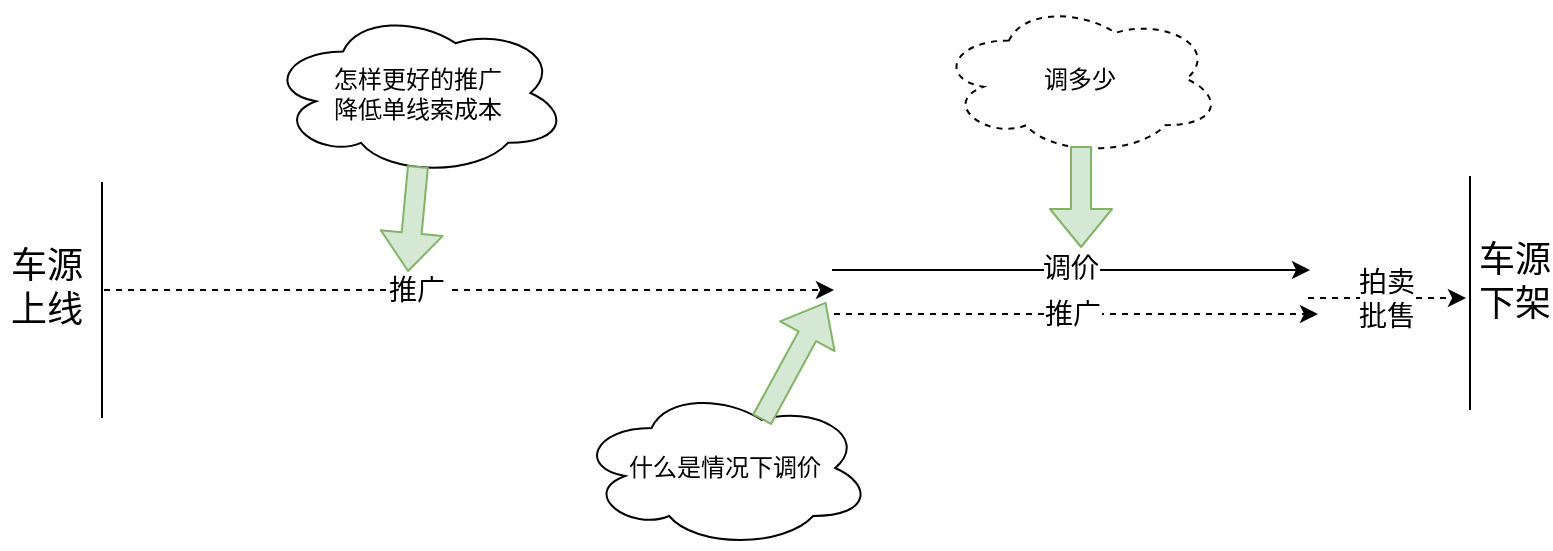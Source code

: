 <mxfile version="24.0.7" type="github" pages="2">
  <diagram id="RfeyqDkDFPOXAXIqaQ34" name="智能营销">
    <mxGraphModel dx="1158" dy="581" grid="0" gridSize="10" guides="1" tooltips="1" connect="1" arrows="1" fold="1" page="1" pageScale="1" pageWidth="827" pageHeight="1169" math="0" shadow="0">
      <root>
        <mxCell id="0" />
        <mxCell id="1" parent="0" />
        <mxCell id="CsLzLoQE3M4I7zfPINpn-1" value="&lt;font style=&quot;font-size: 14px&quot;&gt;推广&lt;/font&gt;" style="endArrow=classic;html=1;dashed=1;" edge="1" parent="1">
          <mxGeometry x="-0.145" relative="1" as="geometry">
            <mxPoint x="125" y="301" as="sourcePoint" />
            <mxPoint x="490" y="301" as="targetPoint" />
            <Array as="points">
              <mxPoint x="333" y="301" />
            </Array>
            <mxPoint as="offset" />
          </mxGeometry>
        </mxCell>
        <mxCell id="CsLzLoQE3M4I7zfPINpn-2" value="" style="endArrow=none;html=1;" edge="1" parent="1">
          <mxGeometry width="50" height="50" relative="1" as="geometry">
            <mxPoint x="124" y="365" as="sourcePoint" />
            <mxPoint x="124" y="247" as="targetPoint" />
          </mxGeometry>
        </mxCell>
        <mxCell id="CsLzLoQE3M4I7zfPINpn-3" value="" style="endArrow=classic;html=1;" edge="1" parent="1">
          <mxGeometry relative="1" as="geometry">
            <mxPoint x="489" y="291" as="sourcePoint" />
            <mxPoint x="728" y="291" as="targetPoint" />
          </mxGeometry>
        </mxCell>
        <mxCell id="CsLzLoQE3M4I7zfPINpn-4" value="&lt;font style=&quot;font-size: 14px&quot;&gt;调价&lt;/font&gt;" style="edgeLabel;resizable=0;html=1;align=center;verticalAlign=middle;" connectable="0" vertex="1" parent="CsLzLoQE3M4I7zfPINpn-3">
          <mxGeometry relative="1" as="geometry">
            <mxPoint x="-1" y="-1" as="offset" />
          </mxGeometry>
        </mxCell>
        <mxCell id="CsLzLoQE3M4I7zfPINpn-5" value="&lt;font style=&quot;font-size: 18px&quot;&gt;车源&lt;br&gt;上线&lt;/font&gt;" style="text;html=1;align=center;verticalAlign=middle;resizable=0;points=[];autosize=1;strokeColor=none;" vertex="1" parent="1">
          <mxGeometry x="73" y="282" width="46" height="36" as="geometry" />
        </mxCell>
        <mxCell id="CsLzLoQE3M4I7zfPINpn-6" value="&lt;font style=&quot;font-size: 14px&quot;&gt;推广&lt;/font&gt;" style="endArrow=classic;html=1;dashed=1;" edge="1" parent="1">
          <mxGeometry x="-0.017" relative="1" as="geometry">
            <mxPoint x="490" y="313" as="sourcePoint" />
            <mxPoint x="732" y="313" as="targetPoint" />
            <mxPoint as="offset" />
          </mxGeometry>
        </mxCell>
        <mxCell id="CsLzLoQE3M4I7zfPINpn-7" value="&lt;font style=&quot;font-size: 14px&quot;&gt;拍卖&lt;br&gt;批售&lt;br&gt;&lt;/font&gt;" style="endArrow=classic;html=1;dashed=1;" edge="1" parent="1">
          <mxGeometry x="-0.013" width="50" height="50" relative="1" as="geometry">
            <mxPoint x="727" y="305" as="sourcePoint" />
            <mxPoint x="806" y="305" as="targetPoint" />
            <mxPoint as="offset" />
          </mxGeometry>
        </mxCell>
        <mxCell id="CsLzLoQE3M4I7zfPINpn-8" value="" style="endArrow=none;html=1;" edge="1" parent="1">
          <mxGeometry width="50" height="50" relative="1" as="geometry">
            <mxPoint x="808" y="361" as="sourcePoint" />
            <mxPoint x="808" y="244" as="targetPoint" />
          </mxGeometry>
        </mxCell>
        <mxCell id="CsLzLoQE3M4I7zfPINpn-9" value="&lt;font style=&quot;font-size: 18px&quot;&gt;车源&lt;br&gt;下架&lt;/font&gt;" style="edgeLabel;html=1;align=center;verticalAlign=middle;resizable=0;points=[];" vertex="1" connectable="0" parent="CsLzLoQE3M4I7zfPINpn-8">
          <mxGeometry x="0.609" y="-3" relative="1" as="geometry">
            <mxPoint x="19" y="30" as="offset" />
          </mxGeometry>
        </mxCell>
        <mxCell id="CsLzLoQE3M4I7zfPINpn-10" value="怎样更好的推广&lt;br&gt;降低单线索成本" style="ellipse;shape=cloud;whiteSpace=wrap;html=1;" vertex="1" parent="1">
          <mxGeometry x="207" y="161" width="150" height="83" as="geometry" />
        </mxCell>
        <mxCell id="CsLzLoQE3M4I7zfPINpn-11" value="什么是情况下调价" style="ellipse;shape=cloud;whiteSpace=wrap;html=1;" vertex="1" parent="1">
          <mxGeometry x="362" y="350" width="147" height="80" as="geometry" />
        </mxCell>
        <mxCell id="CsLzLoQE3M4I7zfPINpn-12" value="调多少" style="ellipse;shape=cloud;whiteSpace=wrap;html=1;dashed=1;" vertex="1" parent="1">
          <mxGeometry x="542" y="157" width="142" height="77" as="geometry" />
        </mxCell>
        <mxCell id="CsLzLoQE3M4I7zfPINpn-13" value="" style="shape=flexArrow;endArrow=classic;html=1;fillColor=#d5e8d4;strokeColor=#82b366;" edge="1" parent="1">
          <mxGeometry width="50" height="50" relative="1" as="geometry">
            <mxPoint x="282" y="239" as="sourcePoint" />
            <mxPoint x="277" y="292" as="targetPoint" />
          </mxGeometry>
        </mxCell>
        <mxCell id="CsLzLoQE3M4I7zfPINpn-14" value="" style="shape=flexArrow;endArrow=classic;html=1;fillColor=#d5e8d4;strokeColor=#82b366;width=10;endSize=6;" edge="1" parent="1">
          <mxGeometry width="50" height="50" relative="1" as="geometry">
            <mxPoint x="613.5" y="229" as="sourcePoint" />
            <mxPoint x="613.5" y="280" as="targetPoint" />
          </mxGeometry>
        </mxCell>
        <mxCell id="CsLzLoQE3M4I7zfPINpn-15" value="" style="shape=flexArrow;endArrow=classic;html=1;fillColor=#d5e8d4;strokeColor=#82b366;exitX=0.625;exitY=0.2;exitDx=0;exitDy=0;exitPerimeter=0;" edge="1" parent="1" source="CsLzLoQE3M4I7zfPINpn-11">
          <mxGeometry width="50" height="50" relative="1" as="geometry">
            <mxPoint x="436" y="357" as="sourcePoint" />
            <mxPoint x="486" y="307" as="targetPoint" />
          </mxGeometry>
        </mxCell>
      </root>
    </mxGraphModel>
  </diagram>
  <diagram name="调价助手" id="2c4490ee-f0b8-94ab-5012-d5dc3445f7a3">
    <mxGraphModel dx="1158" dy="615" grid="0" gridSize="10" guides="1" tooltips="1" connect="0" arrows="1" fold="1" page="1" pageScale="1.5" pageWidth="1200" pageHeight="1920" background="none" math="0" shadow="0">
      <root>
        <mxCell id="0" style=";html=1;" />
        <mxCell id="1" style=";html=1;" parent="0" />
        <mxCell id="6T8eXfCHcwoCU39sICfd-73" value="" style="rounded=1;whiteSpace=wrap;html=1;" vertex="1" parent="1">
          <mxGeometry x="539" y="685" width="127" height="30" as="geometry" />
        </mxCell>
        <mxCell id="6T8eXfCHcwoCU39sICfd-3" value="" style="rounded=0;whiteSpace=wrap;html=1;" vertex="1" parent="1">
          <mxGeometry x="116" y="246" width="310" height="900" as="geometry" />
        </mxCell>
        <mxCell id="qAXziv6Ay-DuXSqECI9m-1" value="" style="rounded=0;whiteSpace=wrap;html=1;" parent="1" vertex="1">
          <mxGeometry x="512" y="246" width="316" height="1220" as="geometry" />
        </mxCell>
        <mxCell id="qAXziv6Ay-DuXSqECI9m-5" value="" style="rounded=1;whiteSpace=wrap;html=1;" parent="1" vertex="1">
          <mxGeometry x="526.5" y="298" width="282" height="121" as="geometry" />
        </mxCell>
        <mxCell id="qAXziv6Ay-DuXSqECI9m-3" value="" style="endArrow=none;html=1;rounded=0;" parent="1" edge="1">
          <mxGeometry width="50" height="50" relative="1" as="geometry">
            <mxPoint x="581.5" y="376" as="sourcePoint" />
            <mxPoint x="769.5" y="376" as="targetPoint" />
          </mxGeometry>
        </mxCell>
        <mxCell id="qAXziv6Ay-DuXSqECI9m-4" value="当前行情" style="text;html=1;align=center;verticalAlign=middle;whiteSpace=wrap;rounded=0;" parent="1" vertex="1">
          <mxGeometry x="533.5" y="303" width="60" height="30" as="geometry" />
        </mxCell>
        <mxCell id="qAXziv6Ay-DuXSqECI9m-6" value="8.3万" style="text;html=1;align=center;verticalAlign=middle;whiteSpace=wrap;rounded=0;" parent="1" vertex="1">
          <mxGeometry x="567.5" y="378" width="60" height="30" as="geometry" />
        </mxCell>
        <mxCell id="qAXziv6Ay-DuXSqECI9m-7" value="9.6万" style="text;html=1;align=center;verticalAlign=middle;whiteSpace=wrap;rounded=0;" parent="1" vertex="1">
          <mxGeometry x="718.5" y="378" width="60" height="30" as="geometry" />
        </mxCell>
        <mxCell id="qAXziv6Ay-DuXSqECI9m-8" value="" style="endArrow=none;html=1;rounded=0;" parent="1" edge="1">
          <mxGeometry width="50" height="50" relative="1" as="geometry">
            <mxPoint x="748" y="388" as="sourcePoint" />
            <mxPoint x="748" y="350" as="targetPoint" />
          </mxGeometry>
        </mxCell>
        <mxCell id="qAXziv6Ay-DuXSqECI9m-11" value="" style="endArrow=none;html=1;rounded=0;" parent="1" edge="1">
          <mxGeometry width="50" height="50" relative="1" as="geometry">
            <mxPoint x="597" y="392" as="sourcePoint" />
            <mxPoint x="597" y="354" as="targetPoint" />
          </mxGeometry>
        </mxCell>
        <mxCell id="qAXziv6Ay-DuXSqECI9m-12" value="" style="endArrow=classic;html=1;rounded=0;" parent="1" edge="1">
          <mxGeometry width="50" height="50" relative="1" as="geometry">
            <mxPoint x="695.5" y="374" as="sourcePoint" />
            <mxPoint x="695.5" y="403" as="targetPoint" />
          </mxGeometry>
        </mxCell>
        <mxCell id="qAXziv6Ay-DuXSqECI9m-13" value="市场价 9.1万" style="text;html=1;align=center;verticalAlign=middle;whiteSpace=wrap;rounded=0;" parent="1" vertex="1">
          <mxGeometry x="658.5" y="392" width="74" height="30" as="geometry" />
        </mxCell>
        <mxCell id="qAXziv6Ay-DuXSqECI9m-14" value="本车 8.9万" style="text;html=1;align=center;verticalAlign=middle;whiteSpace=wrap;rounded=0;" parent="1" vertex="1">
          <mxGeometry x="609.5" y="326" width="60" height="30" as="geometry" />
        </mxCell>
        <mxCell id="qAXziv6Ay-DuXSqECI9m-15" value="" style="endArrow=classic;html=1;rounded=0;" parent="1" edge="1">
          <mxGeometry width="50" height="50" relative="1" as="geometry">
            <mxPoint x="639.5" y="374" as="sourcePoint" />
            <mxPoint x="639" y="353" as="targetPoint" />
          </mxGeometry>
        </mxCell>
        <mxCell id="qAXziv6Ay-DuXSqECI9m-17" value="&lt;span style=&quot;font-size: 14px; text-align: left;&quot;&gt;智能调价助手&lt;/span&gt;" style="swimlane;fontStyle=0;childLayout=stackLayout;horizontal=1;startSize=30;horizontalStack=0;resizeParent=1;resizeParentMax=0;resizeLast=0;collapsible=1;marginBottom=0;whiteSpace=wrap;html=1;" parent="1" vertex="1">
          <mxGeometry x="113" y="81" width="518" height="90" as="geometry">
            <mxRectangle x="49" y="37" width="91" height="30" as="alternateBounds" />
          </mxGeometry>
        </mxCell>
        <mxCell id="qAXziv6Ay-DuXSqECI9m-18" value="&lt;span style=&quot;font-size: 14px;&quot;&gt;用户： 店长&lt;/span&gt;" style="text;strokeColor=none;fillColor=none;align=left;verticalAlign=middle;spacingLeft=4;spacingRight=4;overflow=hidden;points=[[0,0.5],[1,0.5]];portConstraint=eastwest;rotatable=0;whiteSpace=wrap;html=1;" parent="qAXziv6Ay-DuXSqECI9m-17" vertex="1">
          <mxGeometry y="30" width="518" height="30" as="geometry" />
        </mxCell>
        <mxCell id="qAXziv6Ay-DuXSqECI9m-19" value="&lt;span style=&quot;font-size: 14px;&quot;&gt;作用：辅助（半自动）店长对库存车进行调价&lt;/span&gt;" style="text;strokeColor=none;fillColor=none;align=left;verticalAlign=middle;spacingLeft=4;spacingRight=4;overflow=hidden;points=[[0,0.5],[1,0.5]];portConstraint=eastwest;rotatable=0;whiteSpace=wrap;html=1;" parent="qAXziv6Ay-DuXSqECI9m-17" vertex="1">
          <mxGeometry y="60" width="518" height="30" as="geometry" />
        </mxCell>
        <mxCell id="Qeto3f8UE0yr6JLSrd9V-3" value="" style="group" vertex="1" connectable="0" parent="1">
          <mxGeometry x="542" y="253" width="126" height="28" as="geometry" />
        </mxCell>
        <mxCell id="Qeto3f8UE0yr6JLSrd9V-1" value="" style="endArrow=none;html=1;rounded=0;" edge="1" parent="Qeto3f8UE0yr6JLSrd9V-3">
          <mxGeometry width="50" height="50" relative="1" as="geometry">
            <mxPoint y="21" as="sourcePoint" />
            <mxPoint x="80" y="21" as="targetPoint" />
          </mxGeometry>
        </mxCell>
        <mxCell id="Qeto3f8UE0yr6JLSrd9V-2" value="&lt;font style=&quot;font-size: 14px;&quot;&gt;&lt;b&gt;智能调价助手-单车详情页&lt;/b&gt;&lt;/font&gt;" style="text;html=1;align=center;verticalAlign=middle;resizable=0;points=[];autosize=1;strokeColor=none;fillColor=none;" vertex="1" parent="Qeto3f8UE0yr6JLSrd9V-3">
          <mxGeometry x="-39" y="-5" width="177" height="29" as="geometry" />
        </mxCell>
        <mxCell id="6T8eXfCHcwoCU39sICfd-1" value="" style="rounded=1;whiteSpace=wrap;html=1;" vertex="1" parent="1">
          <mxGeometry x="526.5" y="449" width="282.5" height="104" as="geometry" />
        </mxCell>
        <mxCell id="6T8eXfCHcwoCU39sICfd-2" value="车系性价比分布&amp;nbsp; 同省 \ 全国" style="text;html=1;align=center;verticalAlign=middle;whiteSpace=wrap;rounded=0;" vertex="1" parent="1">
          <mxGeometry x="529" y="448" width="164.5" height="30" as="geometry" />
        </mxCell>
        <mxCell id="6T8eXfCHcwoCU39sICfd-15" value="" style="group" vertex="1" connectable="0" parent="1">
          <mxGeometry x="139" y="254" width="128.5" height="28" as="geometry" />
        </mxCell>
        <mxCell id="6T8eXfCHcwoCU39sICfd-16" value="" style="endArrow=none;html=1;rounded=0;" edge="1" parent="6T8eXfCHcwoCU39sICfd-15">
          <mxGeometry width="50" height="50" relative="1" as="geometry">
            <mxPoint y="21" as="sourcePoint" />
            <mxPoint x="80" y="21" as="targetPoint" />
          </mxGeometry>
        </mxCell>
        <mxCell id="6T8eXfCHcwoCU39sICfd-17" value="&lt;font style=&quot;font-size: 14px;&quot;&gt;&lt;b&gt;智能调价助手 - 列表页&lt;/b&gt;&lt;/font&gt;" style="text;html=1;align=center;verticalAlign=middle;resizable=0;points=[];autosize=1;strokeColor=none;fillColor=none;" vertex="1" parent="6T8eXfCHcwoCU39sICfd-15">
          <mxGeometry x="-27.5" y="-4" width="156" height="29" as="geometry" />
        </mxCell>
        <mxCell id="6T8eXfCHcwoCU39sICfd-30" value="" style="group" vertex="1" connectable="0" parent="1">
          <mxGeometry x="118" y="337" width="314.5" height="299" as="geometry" />
        </mxCell>
        <mxCell id="6T8eXfCHcwoCU39sICfd-21" value="" style="ellipse;whiteSpace=wrap;html=1;aspect=fixed;" vertex="1" parent="6T8eXfCHcwoCU39sICfd-30">
          <mxGeometry width="299" height="299" as="geometry" />
        </mxCell>
        <mxCell id="6T8eXfCHcwoCU39sICfd-23" value="" style="endArrow=none;html=1;rounded=0;" edge="1" parent="6T8eXfCHcwoCU39sICfd-30">
          <mxGeometry width="50" height="50" relative="1" as="geometry">
            <mxPoint x="154.5" y="130" as="sourcePoint" />
            <mxPoint x="289.5" y="94" as="targetPoint" />
          </mxGeometry>
        </mxCell>
        <mxCell id="6T8eXfCHcwoCU39sICfd-24" value="" style="endArrow=none;html=1;rounded=0;entryX=0.816;entryY=0.885;entryDx=0;entryDy=0;entryPerimeter=0;" edge="1" parent="6T8eXfCHcwoCU39sICfd-30" target="6T8eXfCHcwoCU39sICfd-21">
          <mxGeometry width="50" height="50" relative="1" as="geometry">
            <mxPoint x="155.5" y="129" as="sourcePoint" />
            <mxPoint x="207.5" y="221" as="targetPoint" />
          </mxGeometry>
        </mxCell>
        <mxCell id="6T8eXfCHcwoCU39sICfd-25" value="" style="endArrow=none;html=1;rounded=0;exitX=0.065;exitY=0.763;exitDx=0;exitDy=0;exitPerimeter=0;" edge="1" parent="6T8eXfCHcwoCU39sICfd-30" source="6T8eXfCHcwoCU39sICfd-21">
          <mxGeometry width="50" height="50" relative="1" as="geometry">
            <mxPoint x="104.5" y="180" as="sourcePoint" />
            <mxPoint x="154.5" y="130" as="targetPoint" />
          </mxGeometry>
        </mxCell>
        <mxCell id="6T8eXfCHcwoCU39sICfd-26" value="【性价比-优秀（0-30分）】&lt;div&gt;&lt;br&gt;&lt;/div&gt;&lt;div&gt;60%&lt;/div&gt;" style="text;html=1;align=center;verticalAlign=middle;whiteSpace=wrap;rounded=0;" vertex="1" parent="6T8eXfCHcwoCU39sICfd-30">
          <mxGeometry x="26.5" y="60" width="154" height="53" as="geometry" />
        </mxCell>
        <mxCell id="6T8eXfCHcwoCU39sICfd-27" value="【性价比-一般(30-60分)】&lt;div&gt;&lt;br&gt;&lt;/div&gt;&lt;div&gt;13%&lt;/div&gt;" style="text;html=1;align=center;verticalAlign=middle;whiteSpace=wrap;rounded=0;" vertex="1" parent="6T8eXfCHcwoCU39sICfd-30">
          <mxGeometry x="148.5" y="133" width="166" height="35" as="geometry" />
        </mxCell>
        <mxCell id="6T8eXfCHcwoCU39sICfd-28" value="【性价比-一般（大于60分）】&lt;div&gt;&lt;br&gt;&lt;/div&gt;&lt;div&gt;27%&lt;/div&gt;" style="text;html=1;align=center;verticalAlign=middle;whiteSpace=wrap;rounded=0;" vertex="1" parent="6T8eXfCHcwoCU39sICfd-30">
          <mxGeometry x="51.5" y="228" width="166" height="36" as="geometry" />
        </mxCell>
        <mxCell id="6T8eXfCHcwoCU39sICfd-31" value="xxxx店-库存性价比分布" style="text;html=1;align=center;verticalAlign=middle;whiteSpace=wrap;rounded=0;" vertex="1" parent="1">
          <mxGeometry x="118" y="298" width="145" height="30" as="geometry" />
        </mxCell>
        <mxCell id="6T8eXfCHcwoCU39sICfd-32" value="" style="shape=table;startSize=0;container=1;collapsible=0;childLayout=tableLayout;fontSize=16;" vertex="1" parent="1">
          <mxGeometry x="129" y="659" width="275" height="476" as="geometry" />
        </mxCell>
        <mxCell id="6T8eXfCHcwoCU39sICfd-33" value="" style="shape=tableRow;horizontal=0;startSize=0;swimlaneHead=0;swimlaneBody=0;strokeColor=inherit;top=0;left=0;bottom=0;right=0;collapsible=0;dropTarget=0;fillColor=none;points=[[0,0.5],[1,0.5]];portConstraint=eastwest;fontSize=16;" vertex="1" parent="6T8eXfCHcwoCU39sICfd-32">
          <mxGeometry width="275" height="119" as="geometry" />
        </mxCell>
        <mxCell id="6T8eXfCHcwoCU39sICfd-34" value="车源id" style="shape=partialRectangle;html=1;whiteSpace=wrap;connectable=0;strokeColor=inherit;overflow=hidden;fillColor=none;top=0;left=0;bottom=0;right=0;pointerEvents=1;fontSize=16;" vertex="1" parent="6T8eXfCHcwoCU39sICfd-33">
          <mxGeometry width="93" height="119" as="geometry">
            <mxRectangle width="93" height="119" as="alternateBounds" />
          </mxGeometry>
        </mxCell>
        <mxCell id="6T8eXfCHcwoCU39sICfd-35" value="车源名" style="shape=partialRectangle;html=1;whiteSpace=wrap;connectable=0;strokeColor=inherit;overflow=hidden;fillColor=none;top=0;left=0;bottom=0;right=0;pointerEvents=1;fontSize=16;" vertex="1" parent="6T8eXfCHcwoCU39sICfd-33">
          <mxGeometry x="93" width="89" height="119" as="geometry">
            <mxRectangle width="89" height="119" as="alternateBounds" />
          </mxGeometry>
        </mxCell>
        <mxCell id="6T8eXfCHcwoCU39sICfd-36" value="性价比分数" style="shape=partialRectangle;html=1;whiteSpace=wrap;connectable=0;strokeColor=inherit;overflow=hidden;fillColor=none;top=0;left=0;bottom=0;right=0;pointerEvents=1;fontSize=16;" vertex="1" parent="6T8eXfCHcwoCU39sICfd-33">
          <mxGeometry x="182" width="93" height="119" as="geometry">
            <mxRectangle width="93" height="119" as="alternateBounds" />
          </mxGeometry>
        </mxCell>
        <mxCell id="6T8eXfCHcwoCU39sICfd-45" value="" style="shape=tableRow;horizontal=0;startSize=0;swimlaneHead=0;swimlaneBody=0;strokeColor=inherit;top=0;left=0;bottom=0;right=0;collapsible=0;dropTarget=0;fillColor=none;points=[[0,0.5],[1,0.5]];portConstraint=eastwest;fontSize=16;" vertex="1" parent="6T8eXfCHcwoCU39sICfd-32">
          <mxGeometry y="119" width="275" height="119" as="geometry" />
        </mxCell>
        <mxCell id="6T8eXfCHcwoCU39sICfd-46" value="car1" style="shape=partialRectangle;html=1;whiteSpace=wrap;connectable=0;strokeColor=inherit;overflow=hidden;fillColor=none;top=0;left=0;bottom=0;right=0;pointerEvents=1;fontSize=16;" vertex="1" parent="6T8eXfCHcwoCU39sICfd-45">
          <mxGeometry width="93" height="119" as="geometry">
            <mxRectangle width="93" height="119" as="alternateBounds" />
          </mxGeometry>
        </mxCell>
        <mxCell id="6T8eXfCHcwoCU39sICfd-47" value="&lt;h2 style=&quot;box-sizing: border-box; -webkit-tap-highlight-color: rgba(0, 0, 0, 0); color: rgba(0, 0, 0, 0.85); font-weight: 500; margin: 0px; padding: 0px 0px 0.133rem; border-bottom: 0px; width: 969.984px; font-family: -apple-system, &amp;quot;system-ui&amp;quot;, &amp;quot;Segoe UI&amp;quot;, Roboto, &amp;quot;Helvetica Neue&amp;quot;, Arial, &amp;quot;Noto Sans&amp;quot;, sans-serif, &amp;quot;Apple Color Emoji&amp;quot;, &amp;quot;Segoe UI Emoji&amp;quot;, &amp;quot;Segoe UI Symbol&amp;quot;, &amp;quot;Noto Color Emoji&amp;quot;; text-align: start; background-color: rgb(255, 255, 255);&quot; class=&quot;_4oa6TrUfCM1no7fqKGriZA==&quot;&gt;&lt;font style=&quot;font-size: 10px;&quot;&gt;大众 大众高尔夫·&lt;/font&gt;&lt;/h2&gt;&lt;h2 style=&quot;box-sizing: border-box; -webkit-tap-highlight-color: rgba(0, 0, 0, 0); color: rgba(0, 0, 0, 0.85); font-weight: 500; margin: 0px; padding: 0px 0px 0.133rem; border-bottom: 0px; width: 969.984px; font-family: -apple-system, &amp;quot;system-ui&amp;quot;, &amp;quot;Segoe UI&amp;quot;, Roboto, &amp;quot;Helvetica Neue&amp;quot;, Arial, &amp;quot;Noto Sans&amp;quot;, sans-serif, &amp;quot;Apple Color Emoji&amp;quot;, &amp;quot;Segoe UI Emoji&amp;quot;, &amp;quot;Segoe UI Symbol&amp;quot;, &amp;quot;Noto Color Emoji&amp;quot;; text-align: start; background-color: rgb(255, 255, 255);&quot; class=&quot;_4oa6TrUfCM1no7fqKGriZA==&quot;&gt;&lt;font style=&quot;font-size: 10px;&quot;&gt;嘉旅&amp;nbsp;&lt;/font&gt;&lt;font style=&quot;font-size: 10px;&quot;&gt;2020款&amp;nbsp;&lt;/font&gt;&lt;/h2&gt;&lt;h2 style=&quot;box-sizing: border-box; -webkit-tap-highlight-color: rgba(0, 0, 0, 0); color: rgba(0, 0, 0, 0.85); font-weight: 500; margin: 0px; padding: 0px 0px 0.133rem; border-bottom: 0px; width: 969.984px; font-family: -apple-system, &amp;quot;system-ui&amp;quot;, &amp;quot;Segoe UI&amp;quot;, Roboto, &amp;quot;Helvetica Neue&amp;quot;, Arial, &amp;quot;Noto Sans&amp;quot;, sans-serif, &amp;quot;Apple Color Emoji&amp;quot;, &amp;quot;Segoe UI Emoji&amp;quot;, &amp;quot;Segoe UI Symbol&amp;quot;, &amp;quot;Noto Color Emoji&amp;quot;; text-align: start; background-color: rgb(255, 255, 255);&quot; class=&quot;_4oa6TrUfCM1no7fqKGriZA==&quot;&gt;&lt;font style=&quot;font-size: 10px;&quot;&gt;280TSI 双离合&amp;nbsp;&lt;/font&gt;&lt;/h2&gt;&lt;h2 style=&quot;box-sizing: border-box; -webkit-tap-highlight-color: rgba(0, 0, 0, 0); color: rgba(0, 0, 0, 0.85); font-weight: 500; margin: 0px; padding: 0px 0px 0.133rem; border-bottom: 0px; width: 969.984px; font-family: -apple-system, &amp;quot;system-ui&amp;quot;, &amp;quot;Segoe UI&amp;quot;, Roboto, &amp;quot;Helvetica Neue&amp;quot;, Arial, &amp;quot;Noto Sans&amp;quot;, sans-serif, &amp;quot;Apple Color Emoji&amp;quot;, &amp;quot;Segoe UI Emoji&amp;quot;, &amp;quot;Segoe UI Symbol&amp;quot;, &amp;quot;Noto Color Emoji&amp;quot;; text-align: start; background-color: rgb(255, 255, 255);&quot; class=&quot;_4oa6TrUfCM1no7fqKGriZA==&quot;&gt;&lt;font style=&quot;font-size: 10px;&quot;&gt;好奇型&lt;/font&gt;&lt;/h2&gt;" style="shape=partialRectangle;html=1;whiteSpace=wrap;connectable=0;strokeColor=inherit;overflow=hidden;fillColor=none;top=0;left=0;bottom=0;right=0;pointerEvents=1;fontSize=16;" vertex="1" parent="6T8eXfCHcwoCU39sICfd-45">
          <mxGeometry x="93" width="89" height="119" as="geometry">
            <mxRectangle width="89" height="119" as="alternateBounds" />
          </mxGeometry>
        </mxCell>
        <mxCell id="6T8eXfCHcwoCU39sICfd-48" value="35" style="shape=partialRectangle;html=1;whiteSpace=wrap;connectable=0;strokeColor=inherit;overflow=hidden;fillColor=none;top=0;left=0;bottom=0;right=0;pointerEvents=1;fontSize=16;" vertex="1" parent="6T8eXfCHcwoCU39sICfd-45">
          <mxGeometry x="182" width="93" height="119" as="geometry">
            <mxRectangle width="93" height="119" as="alternateBounds" />
          </mxGeometry>
        </mxCell>
        <mxCell id="6T8eXfCHcwoCU39sICfd-37" value="" style="shape=tableRow;horizontal=0;startSize=0;swimlaneHead=0;swimlaneBody=0;strokeColor=inherit;top=0;left=0;bottom=0;right=0;collapsible=0;dropTarget=0;fillColor=none;points=[[0,0.5],[1,0.5]];portConstraint=eastwest;fontSize=16;" vertex="1" parent="6T8eXfCHcwoCU39sICfd-32">
          <mxGeometry y="238" width="275" height="119" as="geometry" />
        </mxCell>
        <mxCell id="6T8eXfCHcwoCU39sICfd-38" value="car 2" style="shape=partialRectangle;html=1;whiteSpace=wrap;connectable=0;strokeColor=inherit;overflow=hidden;fillColor=none;top=0;left=0;bottom=0;right=0;pointerEvents=1;fontSize=16;" vertex="1" parent="6T8eXfCHcwoCU39sICfd-37">
          <mxGeometry width="93" height="119" as="geometry">
            <mxRectangle width="93" height="119" as="alternateBounds" />
          </mxGeometry>
        </mxCell>
        <mxCell id="6T8eXfCHcwoCU39sICfd-39" value="&lt;h2 style=&quot;box-sizing: border-box; -webkit-tap-highlight-color: rgba(0, 0, 0, 0); color: rgba(0, 0, 0, 0.85); font-weight: 500; margin: 0px; padding: 0px 0px 0.133rem; border-bottom: 0px; width: 969.984px; font-family: -apple-system, &amp;quot;system-ui&amp;quot;, &amp;quot;Segoe UI&amp;quot;, Roboto, &amp;quot;Helvetica Neue&amp;quot;, Arial, &amp;quot;Noto Sans&amp;quot;, sans-serif, &amp;quot;Apple Color Emoji&amp;quot;, &amp;quot;Segoe UI Emoji&amp;quot;, &amp;quot;Segoe UI Symbol&amp;quot;, &amp;quot;Noto Color Emoji&amp;quot;; text-align: start; background-color: rgb(255, 255, 255);&quot; class=&quot;_4oa6TrUfCM1no7fqKGriZA==&quot;&gt;&lt;font style=&quot;font-size: 10px;&quot;&gt;大众 大众高尔夫·&lt;/font&gt;&lt;/h2&gt;&lt;h2 style=&quot;box-sizing: border-box; -webkit-tap-highlight-color: rgba(0, 0, 0, 0); color: rgba(0, 0, 0, 0.85); font-weight: 500; margin: 0px; padding: 0px 0px 0.133rem; border-bottom: 0px; width: 969.984px; font-family: -apple-system, &amp;quot;system-ui&amp;quot;, &amp;quot;Segoe UI&amp;quot;, Roboto, &amp;quot;Helvetica Neue&amp;quot;, Arial, &amp;quot;Noto Sans&amp;quot;, sans-serif, &amp;quot;Apple Color Emoji&amp;quot;, &amp;quot;Segoe UI Emoji&amp;quot;, &amp;quot;Segoe UI Symbol&amp;quot;, &amp;quot;Noto Color Emoji&amp;quot;; text-align: start; background-color: rgb(255, 255, 255);&quot; class=&quot;_4oa6TrUfCM1no7fqKGriZA==&quot;&gt;&lt;font style=&quot;font-size: 10px;&quot;&gt;嘉旅&amp;nbsp;&lt;/font&gt;&lt;font style=&quot;font-size: 10px;&quot;&gt;2020款&amp;nbsp;&lt;/font&gt;&lt;/h2&gt;&lt;h2 style=&quot;box-sizing: border-box; -webkit-tap-highlight-color: rgba(0, 0, 0, 0); color: rgba(0, 0, 0, 0.85); font-weight: 500; margin: 0px; padding: 0px 0px 0.133rem; border-bottom: 0px; width: 969.984px; font-family: -apple-system, &amp;quot;system-ui&amp;quot;, &amp;quot;Segoe UI&amp;quot;, Roboto, &amp;quot;Helvetica Neue&amp;quot;, Arial, &amp;quot;Noto Sans&amp;quot;, sans-serif, &amp;quot;Apple Color Emoji&amp;quot;, &amp;quot;Segoe UI Emoji&amp;quot;, &amp;quot;Segoe UI Symbol&amp;quot;, &amp;quot;Noto Color Emoji&amp;quot;; text-align: start; background-color: rgb(255, 255, 255);&quot; class=&quot;_4oa6TrUfCM1no7fqKGriZA==&quot;&gt;&lt;font style=&quot;font-size: 10px;&quot;&gt;280TSI 双离合&amp;nbsp;&lt;/font&gt;&lt;/h2&gt;&lt;h2 style=&quot;box-sizing: border-box; -webkit-tap-highlight-color: rgba(0, 0, 0, 0); color: rgba(0, 0, 0, 0.85); font-weight: 500; margin: 0px; padding: 0px 0px 0.133rem; border-bottom: 0px; width: 969.984px; font-family: -apple-system, &amp;quot;system-ui&amp;quot;, &amp;quot;Segoe UI&amp;quot;, Roboto, &amp;quot;Helvetica Neue&amp;quot;, Arial, &amp;quot;Noto Sans&amp;quot;, sans-serif, &amp;quot;Apple Color Emoji&amp;quot;, &amp;quot;Segoe UI Emoji&amp;quot;, &amp;quot;Segoe UI Symbol&amp;quot;, &amp;quot;Noto Color Emoji&amp;quot;; text-align: start; background-color: rgb(255, 255, 255);&quot; class=&quot;_4oa6TrUfCM1no7fqKGriZA==&quot;&gt;&lt;font style=&quot;font-size: 10px;&quot;&gt;好奇型&lt;/font&gt;&lt;/h2&gt;" style="shape=partialRectangle;html=1;whiteSpace=wrap;connectable=0;strokeColor=inherit;overflow=hidden;fillColor=none;top=0;left=0;bottom=0;right=0;pointerEvents=1;fontSize=16;" vertex="1" parent="6T8eXfCHcwoCU39sICfd-37">
          <mxGeometry x="93" width="89" height="119" as="geometry">
            <mxRectangle width="89" height="119" as="alternateBounds" />
          </mxGeometry>
        </mxCell>
        <mxCell id="6T8eXfCHcwoCU39sICfd-40" value="20" style="shape=partialRectangle;html=1;whiteSpace=wrap;connectable=0;strokeColor=inherit;overflow=hidden;fillColor=none;top=0;left=0;bottom=0;right=0;pointerEvents=1;fontSize=16;" vertex="1" parent="6T8eXfCHcwoCU39sICfd-37">
          <mxGeometry x="182" width="93" height="119" as="geometry">
            <mxRectangle width="93" height="119" as="alternateBounds" />
          </mxGeometry>
        </mxCell>
        <mxCell id="6T8eXfCHcwoCU39sICfd-41" value="" style="shape=tableRow;horizontal=0;startSize=0;swimlaneHead=0;swimlaneBody=0;strokeColor=inherit;top=0;left=0;bottom=0;right=0;collapsible=0;dropTarget=0;fillColor=none;points=[[0,0.5],[1,0.5]];portConstraint=eastwest;fontSize=16;" vertex="1" parent="6T8eXfCHcwoCU39sICfd-32">
          <mxGeometry y="357" width="275" height="119" as="geometry" />
        </mxCell>
        <mxCell id="6T8eXfCHcwoCU39sICfd-42" value="car3" style="shape=partialRectangle;html=1;whiteSpace=wrap;connectable=0;strokeColor=inherit;overflow=hidden;fillColor=none;top=0;left=0;bottom=0;right=0;pointerEvents=1;fontSize=16;" vertex="1" parent="6T8eXfCHcwoCU39sICfd-41">
          <mxGeometry width="93" height="119" as="geometry">
            <mxRectangle width="93" height="119" as="alternateBounds" />
          </mxGeometry>
        </mxCell>
        <mxCell id="6T8eXfCHcwoCU39sICfd-43" value="&lt;h2 style=&quot;box-sizing: border-box; -webkit-tap-highlight-color: rgba(0, 0, 0, 0); color: rgba(0, 0, 0, 0.85); font-weight: 500; margin: 0px; padding: 0px 0px 0.133rem; border-bottom: 0px; width: 969.984px; font-family: -apple-system, &amp;quot;system-ui&amp;quot;, &amp;quot;Segoe UI&amp;quot;, Roboto, &amp;quot;Helvetica Neue&amp;quot;, Arial, &amp;quot;Noto Sans&amp;quot;, sans-serif, &amp;quot;Apple Color Emoji&amp;quot;, &amp;quot;Segoe UI Emoji&amp;quot;, &amp;quot;Segoe UI Symbol&amp;quot;, &amp;quot;Noto Color Emoji&amp;quot;; text-align: start; background-color: rgb(255, 255, 255);&quot; class=&quot;_4oa6TrUfCM1no7fqKGriZA==&quot;&gt;&lt;font style=&quot;font-size: 10px;&quot;&gt;大众 大众高尔夫·&lt;/font&gt;&lt;/h2&gt;&lt;h2 style=&quot;box-sizing: border-box; -webkit-tap-highlight-color: rgba(0, 0, 0, 0); color: rgba(0, 0, 0, 0.85); font-weight: 500; margin: 0px; padding: 0px 0px 0.133rem; border-bottom: 0px; width: 969.984px; font-family: -apple-system, &amp;quot;system-ui&amp;quot;, &amp;quot;Segoe UI&amp;quot;, Roboto, &amp;quot;Helvetica Neue&amp;quot;, Arial, &amp;quot;Noto Sans&amp;quot;, sans-serif, &amp;quot;Apple Color Emoji&amp;quot;, &amp;quot;Segoe UI Emoji&amp;quot;, &amp;quot;Segoe UI Symbol&amp;quot;, &amp;quot;Noto Color Emoji&amp;quot;; text-align: start; background-color: rgb(255, 255, 255);&quot; class=&quot;_4oa6TrUfCM1no7fqKGriZA==&quot;&gt;&lt;font style=&quot;font-size: 10px;&quot;&gt;嘉旅&amp;nbsp;&lt;/font&gt;&lt;font style=&quot;font-size: 10px;&quot;&gt;2020款&amp;nbsp;&lt;/font&gt;&lt;/h2&gt;&lt;h2 style=&quot;box-sizing: border-box; -webkit-tap-highlight-color: rgba(0, 0, 0, 0); color: rgba(0, 0, 0, 0.85); font-weight: 500; margin: 0px; padding: 0px 0px 0.133rem; border-bottom: 0px; width: 969.984px; font-family: -apple-system, &amp;quot;system-ui&amp;quot;, &amp;quot;Segoe UI&amp;quot;, Roboto, &amp;quot;Helvetica Neue&amp;quot;, Arial, &amp;quot;Noto Sans&amp;quot;, sans-serif, &amp;quot;Apple Color Emoji&amp;quot;, &amp;quot;Segoe UI Emoji&amp;quot;, &amp;quot;Segoe UI Symbol&amp;quot;, &amp;quot;Noto Color Emoji&amp;quot;; text-align: start; background-color: rgb(255, 255, 255);&quot; class=&quot;_4oa6TrUfCM1no7fqKGriZA==&quot;&gt;&lt;font style=&quot;font-size: 10px;&quot;&gt;280TSI 双离合&amp;nbsp;&lt;/font&gt;&lt;/h2&gt;&lt;h2 style=&quot;box-sizing: border-box; -webkit-tap-highlight-color: rgba(0, 0, 0, 0); color: rgba(0, 0, 0, 0.85); font-weight: 500; margin: 0px; padding: 0px 0px 0.133rem; border-bottom: 0px; width: 969.984px; font-family: -apple-system, &amp;quot;system-ui&amp;quot;, &amp;quot;Segoe UI&amp;quot;, Roboto, &amp;quot;Helvetica Neue&amp;quot;, Arial, &amp;quot;Noto Sans&amp;quot;, sans-serif, &amp;quot;Apple Color Emoji&amp;quot;, &amp;quot;Segoe UI Emoji&amp;quot;, &amp;quot;Segoe UI Symbol&amp;quot;, &amp;quot;Noto Color Emoji&amp;quot;; text-align: start; background-color: rgb(255, 255, 255);&quot; class=&quot;_4oa6TrUfCM1no7fqKGriZA==&quot;&gt;&lt;font style=&quot;font-size: 10px;&quot;&gt;好奇型&lt;/font&gt;&lt;/h2&gt;" style="shape=partialRectangle;html=1;whiteSpace=wrap;connectable=0;strokeColor=inherit;overflow=hidden;fillColor=none;top=0;left=0;bottom=0;right=0;pointerEvents=1;fontSize=16;" vertex="1" parent="6T8eXfCHcwoCU39sICfd-41">
          <mxGeometry x="93" width="89" height="119" as="geometry">
            <mxRectangle width="89" height="119" as="alternateBounds" />
          </mxGeometry>
        </mxCell>
        <mxCell id="6T8eXfCHcwoCU39sICfd-44" value="70" style="shape=partialRectangle;html=1;whiteSpace=wrap;connectable=0;strokeColor=inherit;overflow=hidden;fillColor=none;top=0;left=0;bottom=0;right=0;pointerEvents=1;fontSize=16;" vertex="1" parent="6T8eXfCHcwoCU39sICfd-41">
          <mxGeometry x="182" width="93" height="119" as="geometry">
            <mxRectangle width="93" height="119" as="alternateBounds" />
          </mxGeometry>
        </mxCell>
        <mxCell id="6T8eXfCHcwoCU39sICfd-68" value="&lt;div&gt;问题：&lt;/div&gt;&lt;ul&gt;&lt;li&gt;门店在库车源口径要与业务统一&lt;/li&gt;&lt;/ul&gt;&lt;ul&gt;&lt;li&gt;车系性价比 or 车型性价比&lt;/li&gt;&lt;/ul&gt;&lt;ul&gt;&lt;li&gt;&amp;nbsp;同省 or 全国&lt;/li&gt;&lt;/ul&gt;" style="text;strokeColor=none;fillColor=none;html=1;whiteSpace=wrap;verticalAlign=middle;overflow=hidden;" vertex="1" parent="1">
          <mxGeometry x="900" y="268" width="247" height="169" as="geometry" />
        </mxCell>
        <mxCell id="6T8eXfCHcwoCU39sICfd-69" value="" style="rounded=1;whiteSpace=wrap;html=1;" vertex="1" parent="1">
          <mxGeometry x="515.5" y="679" width="308.5" height="218" as="geometry" />
        </mxCell>
        <mxCell id="6T8eXfCHcwoCU39sICfd-71" value="x平台车系 成交/ 在售&amp;nbsp; 价格趋势" style="text;html=1;align=center;verticalAlign=middle;whiteSpace=wrap;rounded=0;" vertex="1" parent="1">
          <mxGeometry x="531.5" y="687" width="182.5" height="19" as="geometry" />
        </mxCell>
        <mxCell id="6T8eXfCHcwoCU39sICfd-142" value="" style="group" vertex="1" connectable="0" parent="1">
          <mxGeometry x="490" y="708" width="338" height="208" as="geometry" />
        </mxCell>
        <mxCell id="6T8eXfCHcwoCU39sICfd-80" value="" style="group;movable=1;resizable=1;rotatable=1;deletable=1;editable=1;locked=0;connectable=1;" vertex="1" connectable="0" parent="6T8eXfCHcwoCU39sICfd-142">
          <mxGeometry x="62" y="56" width="24" height="68" as="geometry" />
        </mxCell>
        <mxCell id="6T8eXfCHcwoCU39sICfd-74" value="" style="rounded=0;whiteSpace=wrap;html=1;rotation=90;movable=1;resizable=1;rotatable=1;deletable=1;editable=1;locked=0;connectable=1;" vertex="1" parent="6T8eXfCHcwoCU39sICfd-80">
          <mxGeometry x="-11.226" y="28.413" width="46.452" height="19.155" as="geometry" />
        </mxCell>
        <mxCell id="6T8eXfCHcwoCU39sICfd-75" value="" style="endArrow=none;html=1;rounded=0;movable=1;resizable=1;rotatable=1;deletable=1;editable=1;locked=0;connectable=1;" edge="1" parent="6T8eXfCHcwoCU39sICfd-80">
          <mxGeometry width="50" height="50" relative="1" as="geometry">
            <mxPoint x="11.613" y="19.474" as="sourcePoint" />
            <mxPoint x="11.613" as="targetPoint" />
          </mxGeometry>
        </mxCell>
        <mxCell id="6T8eXfCHcwoCU39sICfd-76" value="" style="endArrow=none;html=1;rounded=0;movable=1;resizable=1;rotatable=1;deletable=1;editable=1;locked=0;connectable=1;" edge="1" parent="6T8eXfCHcwoCU39sICfd-80">
          <mxGeometry width="50" height="50" relative="1" as="geometry">
            <mxPoint as="sourcePoint" />
            <mxPoint x="24" as="targetPoint" />
          </mxGeometry>
        </mxCell>
        <mxCell id="6T8eXfCHcwoCU39sICfd-77" value="" style="endArrow=none;html=1;rounded=0;movable=1;resizable=1;rotatable=1;deletable=1;editable=1;locked=0;connectable=1;" edge="1" parent="6T8eXfCHcwoCU39sICfd-80">
          <mxGeometry width="50" height="50" relative="1" as="geometry">
            <mxPoint x="0.387" y="51.08" as="sourcePoint" />
            <mxPoint x="23.613" y="51.08" as="targetPoint" />
          </mxGeometry>
        </mxCell>
        <mxCell id="6T8eXfCHcwoCU39sICfd-78" value="" style="endArrow=none;html=1;rounded=0;movable=1;resizable=1;rotatable=1;deletable=1;editable=1;locked=0;connectable=1;" edge="1" parent="6T8eXfCHcwoCU39sICfd-80">
          <mxGeometry width="50" height="50" relative="1" as="geometry">
            <mxPoint y="68" as="sourcePoint" />
            <mxPoint x="24" y="68" as="targetPoint" />
          </mxGeometry>
        </mxCell>
        <mxCell id="6T8eXfCHcwoCU39sICfd-79" value="" style="endArrow=none;html=1;rounded=0;movable=1;resizable=1;rotatable=1;deletable=1;editable=1;locked=0;connectable=1;" edge="1" parent="6T8eXfCHcwoCU39sICfd-80">
          <mxGeometry width="50" height="50" relative="1" as="geometry">
            <mxPoint x="11.806" y="67.681" as="sourcePoint" />
            <mxPoint x="12" y="57.146" as="targetPoint" />
          </mxGeometry>
        </mxCell>
        <mxCell id="6T8eXfCHcwoCU39sICfd-82" value="" style="endArrow=classic;html=1;rounded=0;movable=1;resizable=1;rotatable=1;deletable=1;editable=1;locked=0;connectable=1;" edge="1" parent="6T8eXfCHcwoCU39sICfd-142">
          <mxGeometry width="50" height="50" relative="1" as="geometry">
            <mxPoint x="51" y="176" as="sourcePoint" />
            <mxPoint x="51" y="4" as="targetPoint" />
          </mxGeometry>
        </mxCell>
        <mxCell id="6T8eXfCHcwoCU39sICfd-83" value="" style="endArrow=classic;html=1;rounded=0;movable=1;resizable=1;rotatable=1;deletable=1;editable=1;locked=0;connectable=1;entryX=0.35;entryY=-0.033;entryDx=0;entryDy=0;entryPerimeter=0;" edge="1" parent="6T8eXfCHcwoCU39sICfd-142" target="6T8eXfCHcwoCU39sICfd-141">
          <mxGeometry width="50" height="50" relative="1" as="geometry">
            <mxPoint x="52" y="177" as="sourcePoint" />
            <mxPoint x="317" y="177" as="targetPoint" />
          </mxGeometry>
        </mxCell>
        <mxCell id="6T8eXfCHcwoCU39sICfd-84" value="" style="group;movable=1;resizable=1;rotatable=1;deletable=1;editable=1;locked=0;connectable=1;" vertex="1" connectable="0" parent="6T8eXfCHcwoCU39sICfd-142">
          <mxGeometry x="86" y="68" width="24" height="68" as="geometry" />
        </mxCell>
        <mxCell id="6T8eXfCHcwoCU39sICfd-85" value="" style="rounded=0;whiteSpace=wrap;html=1;rotation=90;movable=1;resizable=1;rotatable=1;deletable=1;editable=1;locked=0;connectable=1;" vertex="1" parent="6T8eXfCHcwoCU39sICfd-84">
          <mxGeometry x="-11.226" y="28.413" width="46.452" height="19.155" as="geometry" />
        </mxCell>
        <mxCell id="6T8eXfCHcwoCU39sICfd-86" value="" style="endArrow=none;html=1;rounded=0;movable=1;resizable=1;rotatable=1;deletable=1;editable=1;locked=0;connectable=1;" edge="1" parent="6T8eXfCHcwoCU39sICfd-84">
          <mxGeometry width="50" height="50" relative="1" as="geometry">
            <mxPoint x="11.613" y="19.474" as="sourcePoint" />
            <mxPoint x="11.613" as="targetPoint" />
          </mxGeometry>
        </mxCell>
        <mxCell id="6T8eXfCHcwoCU39sICfd-87" value="" style="endArrow=none;html=1;rounded=0;movable=1;resizable=1;rotatable=1;deletable=1;editable=1;locked=0;connectable=1;" edge="1" parent="6T8eXfCHcwoCU39sICfd-84">
          <mxGeometry width="50" height="50" relative="1" as="geometry">
            <mxPoint as="sourcePoint" />
            <mxPoint x="24" as="targetPoint" />
          </mxGeometry>
        </mxCell>
        <mxCell id="6T8eXfCHcwoCU39sICfd-88" value="" style="endArrow=none;html=1;rounded=0;movable=1;resizable=1;rotatable=1;deletable=1;editable=1;locked=0;connectable=1;" edge="1" parent="6T8eXfCHcwoCU39sICfd-84">
          <mxGeometry width="50" height="50" relative="1" as="geometry">
            <mxPoint x="0.387" y="51.08" as="sourcePoint" />
            <mxPoint x="23.613" y="51.08" as="targetPoint" />
          </mxGeometry>
        </mxCell>
        <mxCell id="6T8eXfCHcwoCU39sICfd-89" value="" style="endArrow=none;html=1;rounded=0;movable=1;resizable=1;rotatable=1;deletable=1;editable=1;locked=0;connectable=1;" edge="1" parent="6T8eXfCHcwoCU39sICfd-84">
          <mxGeometry width="50" height="50" relative="1" as="geometry">
            <mxPoint y="68" as="sourcePoint" />
            <mxPoint x="24" y="68" as="targetPoint" />
          </mxGeometry>
        </mxCell>
        <mxCell id="6T8eXfCHcwoCU39sICfd-90" value="" style="endArrow=none;html=1;rounded=0;movable=1;resizable=1;rotatable=1;deletable=1;editable=1;locked=0;connectable=1;" edge="1" parent="6T8eXfCHcwoCU39sICfd-84">
          <mxGeometry width="50" height="50" relative="1" as="geometry">
            <mxPoint x="11.806" y="67.681" as="sourcePoint" />
            <mxPoint x="12" y="57.146" as="targetPoint" />
          </mxGeometry>
        </mxCell>
        <mxCell id="6T8eXfCHcwoCU39sICfd-91" value="" style="group;movable=1;resizable=1;rotatable=1;deletable=1;editable=1;locked=0;connectable=1;" vertex="1" connectable="0" parent="6T8eXfCHcwoCU39sICfd-142">
          <mxGeometry x="112" y="79" width="24" height="68" as="geometry" />
        </mxCell>
        <mxCell id="6T8eXfCHcwoCU39sICfd-92" value="" style="rounded=0;whiteSpace=wrap;html=1;rotation=90;movable=1;resizable=1;rotatable=1;deletable=1;editable=1;locked=0;connectable=1;" vertex="1" parent="6T8eXfCHcwoCU39sICfd-91">
          <mxGeometry x="-11.226" y="28.413" width="46.452" height="19.155" as="geometry" />
        </mxCell>
        <mxCell id="6T8eXfCHcwoCU39sICfd-93" value="" style="endArrow=none;html=1;rounded=0;movable=1;resizable=1;rotatable=1;deletable=1;editable=1;locked=0;connectable=1;" edge="1" parent="6T8eXfCHcwoCU39sICfd-91">
          <mxGeometry width="50" height="50" relative="1" as="geometry">
            <mxPoint x="11.613" y="19.474" as="sourcePoint" />
            <mxPoint x="11.613" as="targetPoint" />
          </mxGeometry>
        </mxCell>
        <mxCell id="6T8eXfCHcwoCU39sICfd-94" value="" style="endArrow=none;html=1;rounded=0;movable=1;resizable=1;rotatable=1;deletable=1;editable=1;locked=0;connectable=1;" edge="1" parent="6T8eXfCHcwoCU39sICfd-91">
          <mxGeometry width="50" height="50" relative="1" as="geometry">
            <mxPoint as="sourcePoint" />
            <mxPoint x="24" as="targetPoint" />
          </mxGeometry>
        </mxCell>
        <mxCell id="6T8eXfCHcwoCU39sICfd-95" value="" style="endArrow=none;html=1;rounded=0;movable=1;resizable=1;rotatable=1;deletable=1;editable=1;locked=0;connectable=1;" edge="1" parent="6T8eXfCHcwoCU39sICfd-91">
          <mxGeometry width="50" height="50" relative="1" as="geometry">
            <mxPoint x="0.387" y="51.08" as="sourcePoint" />
            <mxPoint x="23.613" y="51.08" as="targetPoint" />
          </mxGeometry>
        </mxCell>
        <mxCell id="6T8eXfCHcwoCU39sICfd-96" value="" style="endArrow=none;html=1;rounded=0;movable=1;resizable=1;rotatable=1;deletable=1;editable=1;locked=0;connectable=1;" edge="1" parent="6T8eXfCHcwoCU39sICfd-91">
          <mxGeometry width="50" height="50" relative="1" as="geometry">
            <mxPoint y="68" as="sourcePoint" />
            <mxPoint x="24" y="68" as="targetPoint" />
          </mxGeometry>
        </mxCell>
        <mxCell id="6T8eXfCHcwoCU39sICfd-97" value="" style="endArrow=none;html=1;rounded=0;movable=1;resizable=1;rotatable=1;deletable=1;editable=1;locked=0;connectable=1;" edge="1" parent="6T8eXfCHcwoCU39sICfd-91">
          <mxGeometry width="50" height="50" relative="1" as="geometry">
            <mxPoint x="11.806" y="67.681" as="sourcePoint" />
            <mxPoint x="12" y="57.146" as="targetPoint" />
          </mxGeometry>
        </mxCell>
        <mxCell id="6T8eXfCHcwoCU39sICfd-98" value="" style="group;movable=1;resizable=1;rotatable=1;deletable=1;editable=1;locked=0;connectable=1;" vertex="1" connectable="0" parent="6T8eXfCHcwoCU39sICfd-142">
          <mxGeometry x="139" y="68" width="24" height="68" as="geometry" />
        </mxCell>
        <mxCell id="6T8eXfCHcwoCU39sICfd-99" value="" style="rounded=0;whiteSpace=wrap;html=1;rotation=90;movable=1;resizable=1;rotatable=1;deletable=1;editable=1;locked=0;connectable=1;" vertex="1" parent="6T8eXfCHcwoCU39sICfd-98">
          <mxGeometry x="-11.226" y="28.413" width="46.452" height="19.155" as="geometry" />
        </mxCell>
        <mxCell id="6T8eXfCHcwoCU39sICfd-100" value="" style="endArrow=none;html=1;rounded=0;movable=1;resizable=1;rotatable=1;deletable=1;editable=1;locked=0;connectable=1;" edge="1" parent="6T8eXfCHcwoCU39sICfd-98">
          <mxGeometry width="50" height="50" relative="1" as="geometry">
            <mxPoint x="11.613" y="19.474" as="sourcePoint" />
            <mxPoint x="11.613" as="targetPoint" />
          </mxGeometry>
        </mxCell>
        <mxCell id="6T8eXfCHcwoCU39sICfd-101" value="" style="endArrow=none;html=1;rounded=0;movable=1;resizable=1;rotatable=1;deletable=1;editable=1;locked=0;connectable=1;" edge="1" parent="6T8eXfCHcwoCU39sICfd-98">
          <mxGeometry width="50" height="50" relative="1" as="geometry">
            <mxPoint as="sourcePoint" />
            <mxPoint x="24" as="targetPoint" />
          </mxGeometry>
        </mxCell>
        <mxCell id="6T8eXfCHcwoCU39sICfd-102" value="" style="endArrow=none;html=1;rounded=0;movable=1;resizable=1;rotatable=1;deletable=1;editable=1;locked=0;connectable=1;" edge="1" parent="6T8eXfCHcwoCU39sICfd-98">
          <mxGeometry width="50" height="50" relative="1" as="geometry">
            <mxPoint x="0.387" y="51.08" as="sourcePoint" />
            <mxPoint x="23.613" y="51.08" as="targetPoint" />
          </mxGeometry>
        </mxCell>
        <mxCell id="6T8eXfCHcwoCU39sICfd-103" value="" style="endArrow=none;html=1;rounded=0;movable=1;resizable=1;rotatable=1;deletable=1;editable=1;locked=0;connectable=1;" edge="1" parent="6T8eXfCHcwoCU39sICfd-98">
          <mxGeometry width="50" height="50" relative="1" as="geometry">
            <mxPoint y="68" as="sourcePoint" />
            <mxPoint x="24" y="68" as="targetPoint" />
          </mxGeometry>
        </mxCell>
        <mxCell id="6T8eXfCHcwoCU39sICfd-104" value="" style="endArrow=none;html=1;rounded=0;movable=1;resizable=1;rotatable=1;deletable=1;editable=1;locked=0;connectable=1;" edge="1" parent="6T8eXfCHcwoCU39sICfd-98">
          <mxGeometry width="50" height="50" relative="1" as="geometry">
            <mxPoint x="11.806" y="67.681" as="sourcePoint" />
            <mxPoint x="12" y="57.146" as="targetPoint" />
          </mxGeometry>
        </mxCell>
        <mxCell id="6T8eXfCHcwoCU39sICfd-105" value="" style="group;movable=1;resizable=1;rotatable=1;deletable=1;editable=1;locked=0;connectable=1;" vertex="1" connectable="0" parent="6T8eXfCHcwoCU39sICfd-142">
          <mxGeometry x="165" y="53" width="24" height="68" as="geometry" />
        </mxCell>
        <mxCell id="6T8eXfCHcwoCU39sICfd-106" value="" style="rounded=0;whiteSpace=wrap;html=1;rotation=90;movable=1;resizable=1;rotatable=1;deletable=1;editable=1;locked=0;connectable=1;" vertex="1" parent="6T8eXfCHcwoCU39sICfd-105">
          <mxGeometry x="-11.226" y="28.413" width="46.452" height="19.155" as="geometry" />
        </mxCell>
        <mxCell id="6T8eXfCHcwoCU39sICfd-107" value="" style="endArrow=none;html=1;rounded=0;movable=1;resizable=1;rotatable=1;deletable=1;editable=1;locked=0;connectable=1;" edge="1" parent="6T8eXfCHcwoCU39sICfd-105">
          <mxGeometry width="50" height="50" relative="1" as="geometry">
            <mxPoint x="11.613" y="19.474" as="sourcePoint" />
            <mxPoint x="11.613" as="targetPoint" />
          </mxGeometry>
        </mxCell>
        <mxCell id="6T8eXfCHcwoCU39sICfd-108" value="" style="endArrow=none;html=1;rounded=0;movable=1;resizable=1;rotatable=1;deletable=1;editable=1;locked=0;connectable=1;" edge="1" parent="6T8eXfCHcwoCU39sICfd-105">
          <mxGeometry width="50" height="50" relative="1" as="geometry">
            <mxPoint as="sourcePoint" />
            <mxPoint x="24" as="targetPoint" />
          </mxGeometry>
        </mxCell>
        <mxCell id="6T8eXfCHcwoCU39sICfd-109" value="" style="endArrow=none;html=1;rounded=0;movable=1;resizable=1;rotatable=1;deletable=1;editable=1;locked=0;connectable=1;" edge="1" parent="6T8eXfCHcwoCU39sICfd-105">
          <mxGeometry width="50" height="50" relative="1" as="geometry">
            <mxPoint x="0.387" y="51.08" as="sourcePoint" />
            <mxPoint x="23.613" y="51.08" as="targetPoint" />
          </mxGeometry>
        </mxCell>
        <mxCell id="6T8eXfCHcwoCU39sICfd-110" value="" style="endArrow=none;html=1;rounded=0;movable=1;resizable=1;rotatable=1;deletable=1;editable=1;locked=0;connectable=1;" edge="1" parent="6T8eXfCHcwoCU39sICfd-105">
          <mxGeometry width="50" height="50" relative="1" as="geometry">
            <mxPoint y="68" as="sourcePoint" />
            <mxPoint x="24" y="68" as="targetPoint" />
          </mxGeometry>
        </mxCell>
        <mxCell id="6T8eXfCHcwoCU39sICfd-111" value="" style="endArrow=none;html=1;rounded=0;movable=1;resizable=1;rotatable=1;deletable=1;editable=1;locked=0;connectable=1;" edge="1" parent="6T8eXfCHcwoCU39sICfd-105">
          <mxGeometry width="50" height="50" relative="1" as="geometry">
            <mxPoint x="11.806" y="67.681" as="sourcePoint" />
            <mxPoint x="12" y="57.146" as="targetPoint" />
          </mxGeometry>
        </mxCell>
        <mxCell id="6T8eXfCHcwoCU39sICfd-112" value="" style="group;movable=1;resizable=1;rotatable=1;deletable=1;editable=1;locked=0;connectable=1;" vertex="1" connectable="0" parent="6T8eXfCHcwoCU39sICfd-142">
          <mxGeometry x="189" y="63" width="24" height="68" as="geometry" />
        </mxCell>
        <mxCell id="6T8eXfCHcwoCU39sICfd-113" value="" style="rounded=0;whiteSpace=wrap;html=1;rotation=90;movable=1;resizable=1;rotatable=1;deletable=1;editable=1;locked=0;connectable=1;" vertex="1" parent="6T8eXfCHcwoCU39sICfd-112">
          <mxGeometry x="-11.226" y="28.413" width="46.452" height="19.155" as="geometry" />
        </mxCell>
        <mxCell id="6T8eXfCHcwoCU39sICfd-114" value="" style="endArrow=none;html=1;rounded=0;movable=1;resizable=1;rotatable=1;deletable=1;editable=1;locked=0;connectable=1;" edge="1" parent="6T8eXfCHcwoCU39sICfd-112">
          <mxGeometry width="50" height="50" relative="1" as="geometry">
            <mxPoint x="11.613" y="19.474" as="sourcePoint" />
            <mxPoint x="11.613" as="targetPoint" />
          </mxGeometry>
        </mxCell>
        <mxCell id="6T8eXfCHcwoCU39sICfd-115" value="" style="endArrow=none;html=1;rounded=0;movable=1;resizable=1;rotatable=1;deletable=1;editable=1;locked=0;connectable=1;" edge="1" parent="6T8eXfCHcwoCU39sICfd-112">
          <mxGeometry width="50" height="50" relative="1" as="geometry">
            <mxPoint as="sourcePoint" />
            <mxPoint x="24" as="targetPoint" />
          </mxGeometry>
        </mxCell>
        <mxCell id="6T8eXfCHcwoCU39sICfd-116" value="" style="endArrow=none;html=1;rounded=0;movable=1;resizable=1;rotatable=1;deletable=1;editable=1;locked=0;connectable=1;" edge="1" parent="6T8eXfCHcwoCU39sICfd-112">
          <mxGeometry width="50" height="50" relative="1" as="geometry">
            <mxPoint x="0.387" y="51.08" as="sourcePoint" />
            <mxPoint x="23.613" y="51.08" as="targetPoint" />
          </mxGeometry>
        </mxCell>
        <mxCell id="6T8eXfCHcwoCU39sICfd-117" value="" style="endArrow=none;html=1;rounded=0;movable=1;resizable=1;rotatable=1;deletable=1;editable=1;locked=0;connectable=1;" edge="1" parent="6T8eXfCHcwoCU39sICfd-112">
          <mxGeometry width="50" height="50" relative="1" as="geometry">
            <mxPoint y="68" as="sourcePoint" />
            <mxPoint x="24" y="68" as="targetPoint" />
          </mxGeometry>
        </mxCell>
        <mxCell id="6T8eXfCHcwoCU39sICfd-118" value="" style="endArrow=none;html=1;rounded=0;movable=1;resizable=1;rotatable=1;deletable=1;editable=1;locked=0;connectable=1;" edge="1" parent="6T8eXfCHcwoCU39sICfd-112">
          <mxGeometry width="50" height="50" relative="1" as="geometry">
            <mxPoint x="11.806" y="67.681" as="sourcePoint" />
            <mxPoint x="12" y="57.146" as="targetPoint" />
          </mxGeometry>
        </mxCell>
        <mxCell id="6T8eXfCHcwoCU39sICfd-119" value="" style="group;movable=1;resizable=1;rotatable=1;deletable=1;editable=1;locked=0;connectable=1;" vertex="1" connectable="0" parent="6T8eXfCHcwoCU39sICfd-142">
          <mxGeometry x="215" y="77" width="24" height="68" as="geometry" />
        </mxCell>
        <mxCell id="6T8eXfCHcwoCU39sICfd-120" value="" style="rounded=0;whiteSpace=wrap;html=1;rotation=90;movable=1;resizable=1;rotatable=1;deletable=1;editable=1;locked=0;connectable=1;" vertex="1" parent="6T8eXfCHcwoCU39sICfd-119">
          <mxGeometry x="-11.226" y="28.413" width="46.452" height="19.155" as="geometry" />
        </mxCell>
        <mxCell id="6T8eXfCHcwoCU39sICfd-121" value="" style="endArrow=none;html=1;rounded=0;movable=1;resizable=1;rotatable=1;deletable=1;editable=1;locked=0;connectable=1;" edge="1" parent="6T8eXfCHcwoCU39sICfd-119">
          <mxGeometry width="50" height="50" relative="1" as="geometry">
            <mxPoint x="11.613" y="19.474" as="sourcePoint" />
            <mxPoint x="11.613" as="targetPoint" />
          </mxGeometry>
        </mxCell>
        <mxCell id="6T8eXfCHcwoCU39sICfd-122" value="" style="endArrow=none;html=1;rounded=0;movable=1;resizable=1;rotatable=1;deletable=1;editable=1;locked=0;connectable=1;" edge="1" parent="6T8eXfCHcwoCU39sICfd-119">
          <mxGeometry width="50" height="50" relative="1" as="geometry">
            <mxPoint as="sourcePoint" />
            <mxPoint x="24" as="targetPoint" />
          </mxGeometry>
        </mxCell>
        <mxCell id="6T8eXfCHcwoCU39sICfd-123" value="" style="endArrow=none;html=1;rounded=0;movable=1;resizable=1;rotatable=1;deletable=1;editable=1;locked=0;connectable=1;" edge="1" parent="6T8eXfCHcwoCU39sICfd-119">
          <mxGeometry width="50" height="50" relative="1" as="geometry">
            <mxPoint x="0.387" y="51.08" as="sourcePoint" />
            <mxPoint x="23.613" y="51.08" as="targetPoint" />
          </mxGeometry>
        </mxCell>
        <mxCell id="6T8eXfCHcwoCU39sICfd-124" value="" style="endArrow=none;html=1;rounded=0;movable=1;resizable=1;rotatable=1;deletable=1;editable=1;locked=0;connectable=1;" edge="1" parent="6T8eXfCHcwoCU39sICfd-119">
          <mxGeometry width="50" height="50" relative="1" as="geometry">
            <mxPoint y="68" as="sourcePoint" />
            <mxPoint x="24" y="68" as="targetPoint" />
          </mxGeometry>
        </mxCell>
        <mxCell id="6T8eXfCHcwoCU39sICfd-125" value="" style="endArrow=none;html=1;rounded=0;movable=1;resizable=1;rotatable=1;deletable=1;editable=1;locked=0;connectable=1;" edge="1" parent="6T8eXfCHcwoCU39sICfd-119">
          <mxGeometry width="50" height="50" relative="1" as="geometry">
            <mxPoint x="11.806" y="67.681" as="sourcePoint" />
            <mxPoint x="12" y="57.146" as="targetPoint" />
          </mxGeometry>
        </mxCell>
        <mxCell id="6T8eXfCHcwoCU39sICfd-126" value="" style="group;movable=1;resizable=1;rotatable=1;deletable=1;editable=1;locked=0;connectable=1;" vertex="1" connectable="0" parent="6T8eXfCHcwoCU39sICfd-142">
          <mxGeometry x="239" y="84" width="24" height="68" as="geometry" />
        </mxCell>
        <mxCell id="6T8eXfCHcwoCU39sICfd-127" value="" style="rounded=0;whiteSpace=wrap;html=1;rotation=90;movable=1;resizable=1;rotatable=1;deletable=1;editable=1;locked=0;connectable=1;" vertex="1" parent="6T8eXfCHcwoCU39sICfd-126">
          <mxGeometry x="-11.226" y="28.413" width="46.452" height="19.155" as="geometry" />
        </mxCell>
        <mxCell id="6T8eXfCHcwoCU39sICfd-128" value="" style="endArrow=none;html=1;rounded=0;movable=1;resizable=1;rotatable=1;deletable=1;editable=1;locked=0;connectable=1;" edge="1" parent="6T8eXfCHcwoCU39sICfd-126">
          <mxGeometry width="50" height="50" relative="1" as="geometry">
            <mxPoint x="11.613" y="19.474" as="sourcePoint" />
            <mxPoint x="11.613" as="targetPoint" />
          </mxGeometry>
        </mxCell>
        <mxCell id="6T8eXfCHcwoCU39sICfd-129" value="" style="endArrow=none;html=1;rounded=0;movable=1;resizable=1;rotatable=1;deletable=1;editable=1;locked=0;connectable=1;" edge="1" parent="6T8eXfCHcwoCU39sICfd-126">
          <mxGeometry width="50" height="50" relative="1" as="geometry">
            <mxPoint as="sourcePoint" />
            <mxPoint x="24" as="targetPoint" />
          </mxGeometry>
        </mxCell>
        <mxCell id="6T8eXfCHcwoCU39sICfd-130" value="" style="endArrow=none;html=1;rounded=0;movable=1;resizable=1;rotatable=1;deletable=1;editable=1;locked=0;connectable=1;" edge="1" parent="6T8eXfCHcwoCU39sICfd-126">
          <mxGeometry width="50" height="50" relative="1" as="geometry">
            <mxPoint x="0.387" y="51.08" as="sourcePoint" />
            <mxPoint x="23.613" y="51.08" as="targetPoint" />
          </mxGeometry>
        </mxCell>
        <mxCell id="6T8eXfCHcwoCU39sICfd-131" value="" style="endArrow=none;html=1;rounded=0;movable=1;resizable=1;rotatable=1;deletable=1;editable=1;locked=0;connectable=1;" edge="1" parent="6T8eXfCHcwoCU39sICfd-126">
          <mxGeometry width="50" height="50" relative="1" as="geometry">
            <mxPoint y="68" as="sourcePoint" />
            <mxPoint x="24" y="68" as="targetPoint" />
          </mxGeometry>
        </mxCell>
        <mxCell id="6T8eXfCHcwoCU39sICfd-132" value="" style="endArrow=none;html=1;rounded=0;movable=1;resizable=1;rotatable=1;deletable=1;editable=1;locked=0;connectable=1;" edge="1" parent="6T8eXfCHcwoCU39sICfd-126">
          <mxGeometry width="50" height="50" relative="1" as="geometry">
            <mxPoint x="11.806" y="67.681" as="sourcePoint" />
            <mxPoint x="12" y="57.146" as="targetPoint" />
          </mxGeometry>
        </mxCell>
        <mxCell id="6T8eXfCHcwoCU39sICfd-133" value="" style="group;movable=1;resizable=1;rotatable=1;deletable=1;editable=1;locked=0;connectable=1;" vertex="1" connectable="0" parent="6T8eXfCHcwoCU39sICfd-142">
          <mxGeometry x="263" y="99" width="24" height="68" as="geometry" />
        </mxCell>
        <mxCell id="6T8eXfCHcwoCU39sICfd-134" value="" style="rounded=0;whiteSpace=wrap;html=1;rotation=90;movable=1;resizable=1;rotatable=1;deletable=1;editable=1;locked=0;connectable=1;" vertex="1" parent="6T8eXfCHcwoCU39sICfd-133">
          <mxGeometry x="-11.226" y="28.413" width="46.452" height="19.155" as="geometry" />
        </mxCell>
        <mxCell id="6T8eXfCHcwoCU39sICfd-135" value="" style="endArrow=none;html=1;rounded=0;movable=1;resizable=1;rotatable=1;deletable=1;editable=1;locked=0;connectable=1;" edge="1" parent="6T8eXfCHcwoCU39sICfd-133">
          <mxGeometry width="50" height="50" relative="1" as="geometry">
            <mxPoint x="11.613" y="19.474" as="sourcePoint" />
            <mxPoint x="11.613" as="targetPoint" />
          </mxGeometry>
        </mxCell>
        <mxCell id="6T8eXfCHcwoCU39sICfd-136" value="" style="endArrow=none;html=1;rounded=0;movable=1;resizable=1;rotatable=1;deletable=1;editable=1;locked=0;connectable=1;" edge="1" parent="6T8eXfCHcwoCU39sICfd-133">
          <mxGeometry width="50" height="50" relative="1" as="geometry">
            <mxPoint as="sourcePoint" />
            <mxPoint x="24" as="targetPoint" />
          </mxGeometry>
        </mxCell>
        <mxCell id="6T8eXfCHcwoCU39sICfd-137" value="" style="endArrow=none;html=1;rounded=0;movable=1;resizable=1;rotatable=1;deletable=1;editable=1;locked=0;connectable=1;" edge="1" parent="6T8eXfCHcwoCU39sICfd-133">
          <mxGeometry width="50" height="50" relative="1" as="geometry">
            <mxPoint x="0.387" y="51.08" as="sourcePoint" />
            <mxPoint x="23.613" y="51.08" as="targetPoint" />
          </mxGeometry>
        </mxCell>
        <mxCell id="6T8eXfCHcwoCU39sICfd-138" value="" style="endArrow=none;html=1;rounded=0;movable=1;resizable=1;rotatable=1;deletable=1;editable=1;locked=0;connectable=1;" edge="1" parent="6T8eXfCHcwoCU39sICfd-133">
          <mxGeometry width="50" height="50" relative="1" as="geometry">
            <mxPoint y="68" as="sourcePoint" />
            <mxPoint x="24" y="68" as="targetPoint" />
          </mxGeometry>
        </mxCell>
        <mxCell id="6T8eXfCHcwoCU39sICfd-139" value="" style="endArrow=none;html=1;rounded=0;movable=1;resizable=1;rotatable=1;deletable=1;editable=1;locked=0;connectable=1;" edge="1" parent="6T8eXfCHcwoCU39sICfd-133">
          <mxGeometry width="50" height="50" relative="1" as="geometry">
            <mxPoint x="11.806" y="67.681" as="sourcePoint" />
            <mxPoint x="12" y="57.146" as="targetPoint" />
          </mxGeometry>
        </mxCell>
        <mxCell id="6T8eXfCHcwoCU39sICfd-140" value="价格" style="text;html=1;align=center;verticalAlign=middle;whiteSpace=wrap;rounded=0;" vertex="1" parent="6T8eXfCHcwoCU39sICfd-142">
          <mxGeometry x="11" y="11" width="60" height="30" as="geometry" />
        </mxCell>
        <mxCell id="6T8eXfCHcwoCU39sICfd-141" value="日期" style="text;html=1;align=center;verticalAlign=middle;whiteSpace=wrap;rounded=0;" vertex="1" parent="6T8eXfCHcwoCU39sICfd-142">
          <mxGeometry x="276" y="178" width="60" height="30" as="geometry" />
        </mxCell>
        <mxCell id="6T8eXfCHcwoCU39sICfd-146" value="" style="rounded=1;whiteSpace=wrap;html=1;" vertex="1" parent="1">
          <mxGeometry x="526.5" y="563" width="282.5" height="104" as="geometry" />
        </mxCell>
        <mxCell id="6T8eXfCHcwoCU39sICfd-147" value="车型价格分布&amp;nbsp; 同省 \ 全国" style="text;html=1;align=center;verticalAlign=middle;whiteSpace=wrap;rounded=0;" vertex="1" parent="1">
          <mxGeometry x="533.5" y="560" width="155.5" height="30" as="geometry" />
        </mxCell>
        <mxCell id="6T8eXfCHcwoCU39sICfd-159" value="" style="group" vertex="1" connectable="0" parent="1">
          <mxGeometry x="543" y="482" width="254" height="74" as="geometry" />
        </mxCell>
        <mxCell id="6T8eXfCHcwoCU39sICfd-148" value="" style="endArrow=none;html=1;rounded=0;" edge="1" parent="6T8eXfCHcwoCU39sICfd-159">
          <mxGeometry width="50" height="50" relative="1" as="geometry">
            <mxPoint x="10.403" y="53.944" as="sourcePoint" />
            <mxPoint x="232.328" y="52.561" as="targetPoint" />
          </mxGeometry>
        </mxCell>
        <mxCell id="6T8eXfCHcwoCU39sICfd-149" value="" style="rounded=0;whiteSpace=wrap;html=1;rotation=90;" vertex="1" parent="6T8eXfCHcwoCU39sICfd-159">
          <mxGeometry x="96.225" y="22.131" width="65.884" height="8.299" as="geometry" />
        </mxCell>
        <mxCell id="6T8eXfCHcwoCU39sICfd-151" value="" style="rounded=0;whiteSpace=wrap;html=1;rotation=90;" vertex="1" parent="6T8eXfCHcwoCU39sICfd-159">
          <mxGeometry x="122.232" y="29.047" width="48.546" height="8.299" as="geometry" />
        </mxCell>
        <mxCell id="6T8eXfCHcwoCU39sICfd-152" value="" style="rounded=0;whiteSpace=wrap;html=1;rotation=90;shadow=0;fillColor=#050505;" vertex="1" parent="6T8eXfCHcwoCU39sICfd-159">
          <mxGeometry x="147.805" y="35.617" width="32.075" height="8.299" as="geometry" />
        </mxCell>
        <mxCell id="6T8eXfCHcwoCU39sICfd-153" value="" style="rounded=0;whiteSpace=wrap;html=1;rotation=90;" vertex="1" parent="6T8eXfCHcwoCU39sICfd-159">
          <mxGeometry x="90.59" y="32.159" width="40.744" height="8.299" as="geometry" />
        </mxCell>
        <mxCell id="6T8eXfCHcwoCU39sICfd-154" value="" style="rounded=0;whiteSpace=wrap;html=1;rotation=90;" vertex="1" parent="6T8eXfCHcwoCU39sICfd-159">
          <mxGeometry x="79.321" y="39.075" width="23.406" height="8.299" as="geometry" />
        </mxCell>
        <mxCell id="6T8eXfCHcwoCU39sICfd-155" value="" style="rounded=0;whiteSpace=wrap;html=1;rotation=90;" vertex="1" parent="6T8eXfCHcwoCU39sICfd-159">
          <mxGeometry x="60.899" y="41.322" width="17.771" height="8.299" as="geometry" />
        </mxCell>
        <mxCell id="6T8eXfCHcwoCU39sICfd-156" value="" style="rounded=0;whiteSpace=wrap;html=1;rotation=90;" vertex="1" parent="6T8eXfCHcwoCU39sICfd-159">
          <mxGeometry x="45.295" y="42.879" width="15.604" height="8.299" as="geometry" />
        </mxCell>
        <mxCell id="6T8eXfCHcwoCU39sICfd-157" value="" style="rounded=0;whiteSpace=wrap;html=1;rotation=90;" vertex="1" parent="6T8eXfCHcwoCU39sICfd-159">
          <mxGeometry x="170.778" y="39.075" width="23.406" height="8.299" as="geometry" />
        </mxCell>
        <mxCell id="6T8eXfCHcwoCU39sICfd-158" value="性价比分值 由低到高" style="text;html=1;align=center;verticalAlign=middle;whiteSpace=wrap;rounded=0;" vertex="1" parent="6T8eXfCHcwoCU39sICfd-159">
          <mxGeometry y="53.252" width="254" height="20.748" as="geometry" />
        </mxCell>
        <mxCell id="6T8eXfCHcwoCU39sICfd-160" value="" style="group" vertex="1" connectable="0" parent="1">
          <mxGeometry x="547" y="592" width="254" height="74" as="geometry" />
        </mxCell>
        <mxCell id="6T8eXfCHcwoCU39sICfd-161" value="" style="endArrow=none;html=1;rounded=0;" edge="1" parent="6T8eXfCHcwoCU39sICfd-160">
          <mxGeometry width="50" height="50" relative="1" as="geometry">
            <mxPoint x="10.403" y="53.944" as="sourcePoint" />
            <mxPoint x="232.328" y="52.561" as="targetPoint" />
          </mxGeometry>
        </mxCell>
        <mxCell id="6T8eXfCHcwoCU39sICfd-162" value="" style="rounded=0;whiteSpace=wrap;html=1;rotation=90;" vertex="1" parent="6T8eXfCHcwoCU39sICfd-160">
          <mxGeometry x="96.225" y="22.131" width="65.884" height="8.299" as="geometry" />
        </mxCell>
        <mxCell id="6T8eXfCHcwoCU39sICfd-163" value="" style="rounded=0;whiteSpace=wrap;html=1;rotation=90;" vertex="1" parent="6T8eXfCHcwoCU39sICfd-160">
          <mxGeometry x="122.232" y="29.047" width="48.546" height="8.299" as="geometry" />
        </mxCell>
        <mxCell id="6T8eXfCHcwoCU39sICfd-164" value="" style="rounded=0;whiteSpace=wrap;html=1;rotation=90;shadow=0;fillColor=#050505;" vertex="1" parent="6T8eXfCHcwoCU39sICfd-160">
          <mxGeometry x="147.805" y="35.617" width="32.075" height="8.299" as="geometry" />
        </mxCell>
        <mxCell id="6T8eXfCHcwoCU39sICfd-165" value="" style="rounded=0;whiteSpace=wrap;html=1;rotation=90;" vertex="1" parent="6T8eXfCHcwoCU39sICfd-160">
          <mxGeometry x="90.59" y="32.159" width="40.744" height="8.299" as="geometry" />
        </mxCell>
        <mxCell id="6T8eXfCHcwoCU39sICfd-166" value="" style="rounded=0;whiteSpace=wrap;html=1;rotation=90;" vertex="1" parent="6T8eXfCHcwoCU39sICfd-160">
          <mxGeometry x="79.321" y="39.075" width="23.406" height="8.299" as="geometry" />
        </mxCell>
        <mxCell id="6T8eXfCHcwoCU39sICfd-167" value="" style="rounded=0;whiteSpace=wrap;html=1;rotation=90;" vertex="1" parent="6T8eXfCHcwoCU39sICfd-160">
          <mxGeometry x="60.899" y="41.322" width="17.771" height="8.299" as="geometry" />
        </mxCell>
        <mxCell id="6T8eXfCHcwoCU39sICfd-168" value="" style="rounded=0;whiteSpace=wrap;html=1;rotation=90;" vertex="1" parent="6T8eXfCHcwoCU39sICfd-160">
          <mxGeometry x="45.295" y="42.879" width="15.604" height="8.299" as="geometry" />
        </mxCell>
        <mxCell id="6T8eXfCHcwoCU39sICfd-169" value="" style="rounded=0;whiteSpace=wrap;html=1;rotation=90;" vertex="1" parent="6T8eXfCHcwoCU39sICfd-160">
          <mxGeometry x="170.778" y="39.075" width="23.406" height="8.299" as="geometry" />
        </mxCell>
        <mxCell id="6T8eXfCHcwoCU39sICfd-170" value="价格 由低到高" style="text;html=1;align=center;verticalAlign=middle;whiteSpace=wrap;rounded=0;" vertex="1" parent="6T8eXfCHcwoCU39sICfd-160">
          <mxGeometry y="53.252" width="254" height="20.748" as="geometry" />
        </mxCell>
      </root>
    </mxGraphModel>
  </diagram>
</mxfile>
